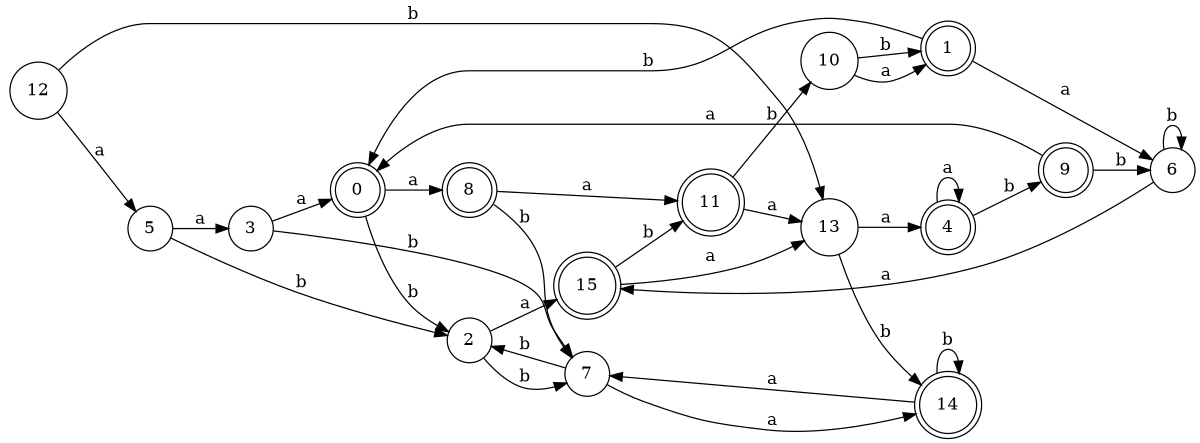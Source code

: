 digraph n13_4 {
__start0 [label="" shape="none"];

rankdir=LR;
size="8,5";

s0 [style="rounded,filled", color="black", fillcolor="white" shape="doublecircle", label="0"];
s1 [style="rounded,filled", color="black", fillcolor="white" shape="doublecircle", label="1"];
s2 [style="filled", color="black", fillcolor="white" shape="circle", label="2"];
s3 [style="filled", color="black", fillcolor="white" shape="circle", label="3"];
s4 [style="rounded,filled", color="black", fillcolor="white" shape="doublecircle", label="4"];
s5 [style="filled", color="black", fillcolor="white" shape="circle", label="5"];
s6 [style="filled", color="black", fillcolor="white" shape="circle", label="6"];
s7 [style="filled", color="black", fillcolor="white" shape="circle", label="7"];
s8 [style="rounded,filled", color="black", fillcolor="white" shape="doublecircle", label="8"];
s9 [style="rounded,filled", color="black", fillcolor="white" shape="doublecircle", label="9"];
s10 [style="filled", color="black", fillcolor="white" shape="circle", label="10"];
s11 [style="rounded,filled", color="black", fillcolor="white" shape="doublecircle", label="11"];
s12 [style="filled", color="black", fillcolor="white" shape="circle", label="12"];
s13 [style="filled", color="black", fillcolor="white" shape="circle", label="13"];
s14 [style="rounded,filled", color="black", fillcolor="white" shape="doublecircle", label="14"];
s15 [style="rounded,filled", color="black", fillcolor="white" shape="doublecircle", label="15"];
s0 -> s8 [label="a"];
s0 -> s2 [label="b"];
s1 -> s6 [label="a"];
s1 -> s0 [label="b"];
s2 -> s15 [label="a"];
s2 -> s7 [label="b"];
s3 -> s0 [label="a"];
s3 -> s7 [label="b"];
s4 -> s4 [label="a"];
s4 -> s9 [label="b"];
s5 -> s3 [label="a"];
s5 -> s2 [label="b"];
s6 -> s15 [label="a"];
s6 -> s6 [label="b"];
s7 -> s14 [label="a"];
s7 -> s2 [label="b"];
s8 -> s11 [label="a"];
s8 -> s7 [label="b"];
s9 -> s0 [label="a"];
s9 -> s6 [label="b"];
s10 -> s1 [label="a"];
s10 -> s1 [label="b"];
s11 -> s13 [label="a"];
s11 -> s10 [label="b"];
s12 -> s5 [label="a"];
s12 -> s13 [label="b"];
s13 -> s4 [label="a"];
s13 -> s14 [label="b"];
s14 -> s7 [label="a"];
s14 -> s14 [label="b"];
s15 -> s13 [label="a"];
s15 -> s11 [label="b"];

}